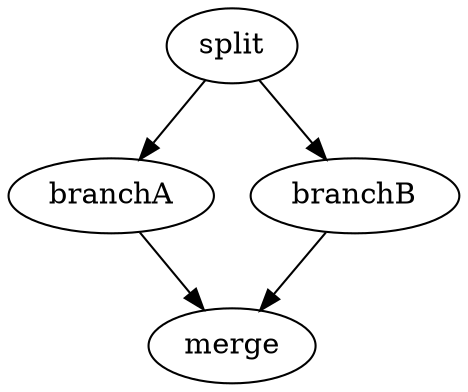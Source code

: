 digraph {
  split; /* root node */
  split -> branchA;
  split -> branchB;
  branchA -> merge;
  branchB -> merge;
}